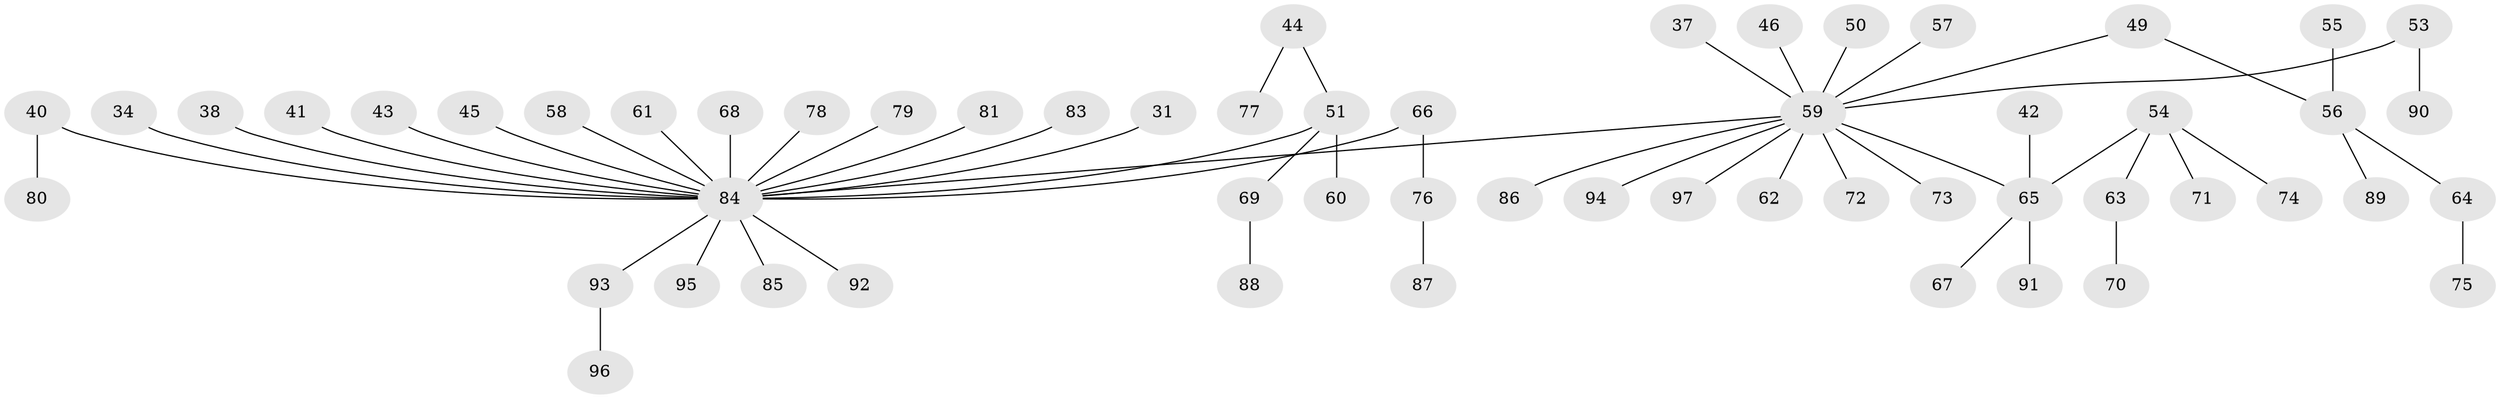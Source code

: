 // original degree distribution, {5: 0.030927835051546393, 7: 0.010309278350515464, 6: 0.030927835051546393, 3: 0.1134020618556701, 4: 0.07216494845360824, 2: 0.1958762886597938, 1: 0.5463917525773195}
// Generated by graph-tools (version 1.1) at 2025/57/03/04/25 21:57:09]
// undirected, 58 vertices, 57 edges
graph export_dot {
graph [start="1"]
  node [color=gray90,style=filled];
  31;
  34;
  37;
  38;
  40;
  41;
  42;
  43;
  44;
  45;
  46;
  49;
  50;
  51 [super="+35+28"];
  53;
  54;
  55;
  56 [super="+52"];
  57 [super="+8"];
  58;
  59 [super="+48+24+21+22+25+30"];
  60;
  61;
  62;
  63;
  64;
  65 [super="+33+36"];
  66;
  67;
  68;
  69;
  70;
  71;
  72;
  73;
  74;
  75;
  76;
  77;
  78;
  79;
  80;
  81;
  83;
  84 [super="+2+19+82+12+39+47"];
  85;
  86;
  87;
  88;
  89;
  90;
  91;
  92;
  93;
  94;
  95;
  96;
  97;
  31 -- 84;
  34 -- 84;
  37 -- 59;
  38 -- 84;
  40 -- 80;
  40 -- 84;
  41 -- 84;
  42 -- 65;
  43 -- 84;
  44 -- 77;
  44 -- 51;
  45 -- 84;
  46 -- 59;
  49 -- 59;
  49 -- 56;
  50 -- 59;
  51 -- 60;
  51 -- 69;
  51 -- 84;
  53 -- 90;
  53 -- 59;
  54 -- 63;
  54 -- 71;
  54 -- 74;
  54 -- 65;
  55 -- 56;
  56 -- 64;
  56 -- 89;
  57 -- 59;
  58 -- 84;
  59 -- 73;
  59 -- 97;
  59 -- 72;
  59 -- 84;
  59 -- 86;
  59 -- 94;
  59 -- 62;
  59 -- 65;
  61 -- 84;
  63 -- 70;
  64 -- 75;
  65 -- 67;
  65 -- 91;
  66 -- 76;
  66 -- 84;
  68 -- 84;
  69 -- 88;
  76 -- 87;
  78 -- 84;
  79 -- 84;
  81 -- 84;
  83 -- 84;
  84 -- 85;
  84 -- 93;
  84 -- 92;
  84 -- 95;
  93 -- 96;
}
